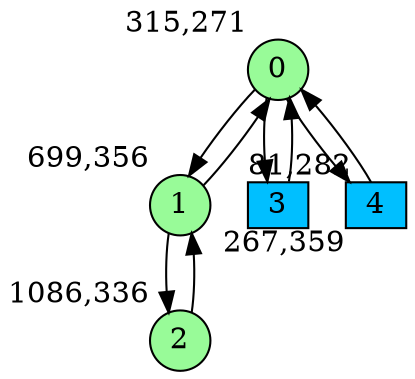 digraph G {
graph [bgcolor=white]
node [shape=circle, style = filled, fillcolor=white,fixedsize=true, width=0.4, height=0.3 ]
0[xlabel="315,271", pos = "3.65625,1.375!", fillcolor=palegreen ];
1[xlabel="699,356", pos = "9.65625,0.046875!", fillcolor=palegreen ];
2[xlabel="1086,336", pos = "15.7031,0.359375!", fillcolor=palegreen ];
3[xlabel="81,282", pos = "0,1.20313!", fillcolor=deepskyblue, shape=box ];
4[xlabel="267,359", pos = "2.90625,0!", fillcolor=deepskyblue, shape=box ];
0->1 ;
0->3 ;
0->4 ;
1->0 ;
1->2 ;
2->1 ;
3->0 ;
4->0 ;
}
